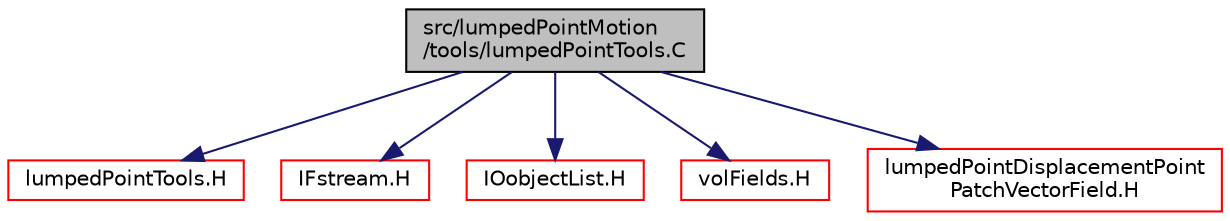digraph "src/lumpedPointMotion/tools/lumpedPointTools.C"
{
  bgcolor="transparent";
  edge [fontname="Helvetica",fontsize="10",labelfontname="Helvetica",labelfontsize="10"];
  node [fontname="Helvetica",fontsize="10",shape=record];
  Node1 [label="src/lumpedPointMotion\l/tools/lumpedPointTools.C",height=0.2,width=0.4,color="black", fillcolor="grey75", style="filled" fontcolor="black"];
  Node1 -> Node2 [color="midnightblue",fontsize="10",style="solid",fontname="Helvetica"];
  Node2 [label="lumpedPointTools.H",height=0.2,width=0.4,color="red",URL="$lumpedPointTools_8H.html"];
  Node1 -> Node3 [color="midnightblue",fontsize="10",style="solid",fontname="Helvetica"];
  Node3 [label="IFstream.H",height=0.2,width=0.4,color="red",URL="$IFstream_8H.html"];
  Node1 -> Node4 [color="midnightblue",fontsize="10",style="solid",fontname="Helvetica"];
  Node4 [label="IOobjectList.H",height=0.2,width=0.4,color="red",URL="$IOobjectList_8H.html"];
  Node1 -> Node5 [color="midnightblue",fontsize="10",style="solid",fontname="Helvetica"];
  Node5 [label="volFields.H",height=0.2,width=0.4,color="red",URL="$volFields_8H.html"];
  Node1 -> Node6 [color="midnightblue",fontsize="10",style="solid",fontname="Helvetica"];
  Node6 [label="lumpedPointDisplacementPoint\lPatchVectorField.H",height=0.2,width=0.4,color="red",URL="$lumpedPointDisplacementPointPatchVectorField_8H.html"];
}

